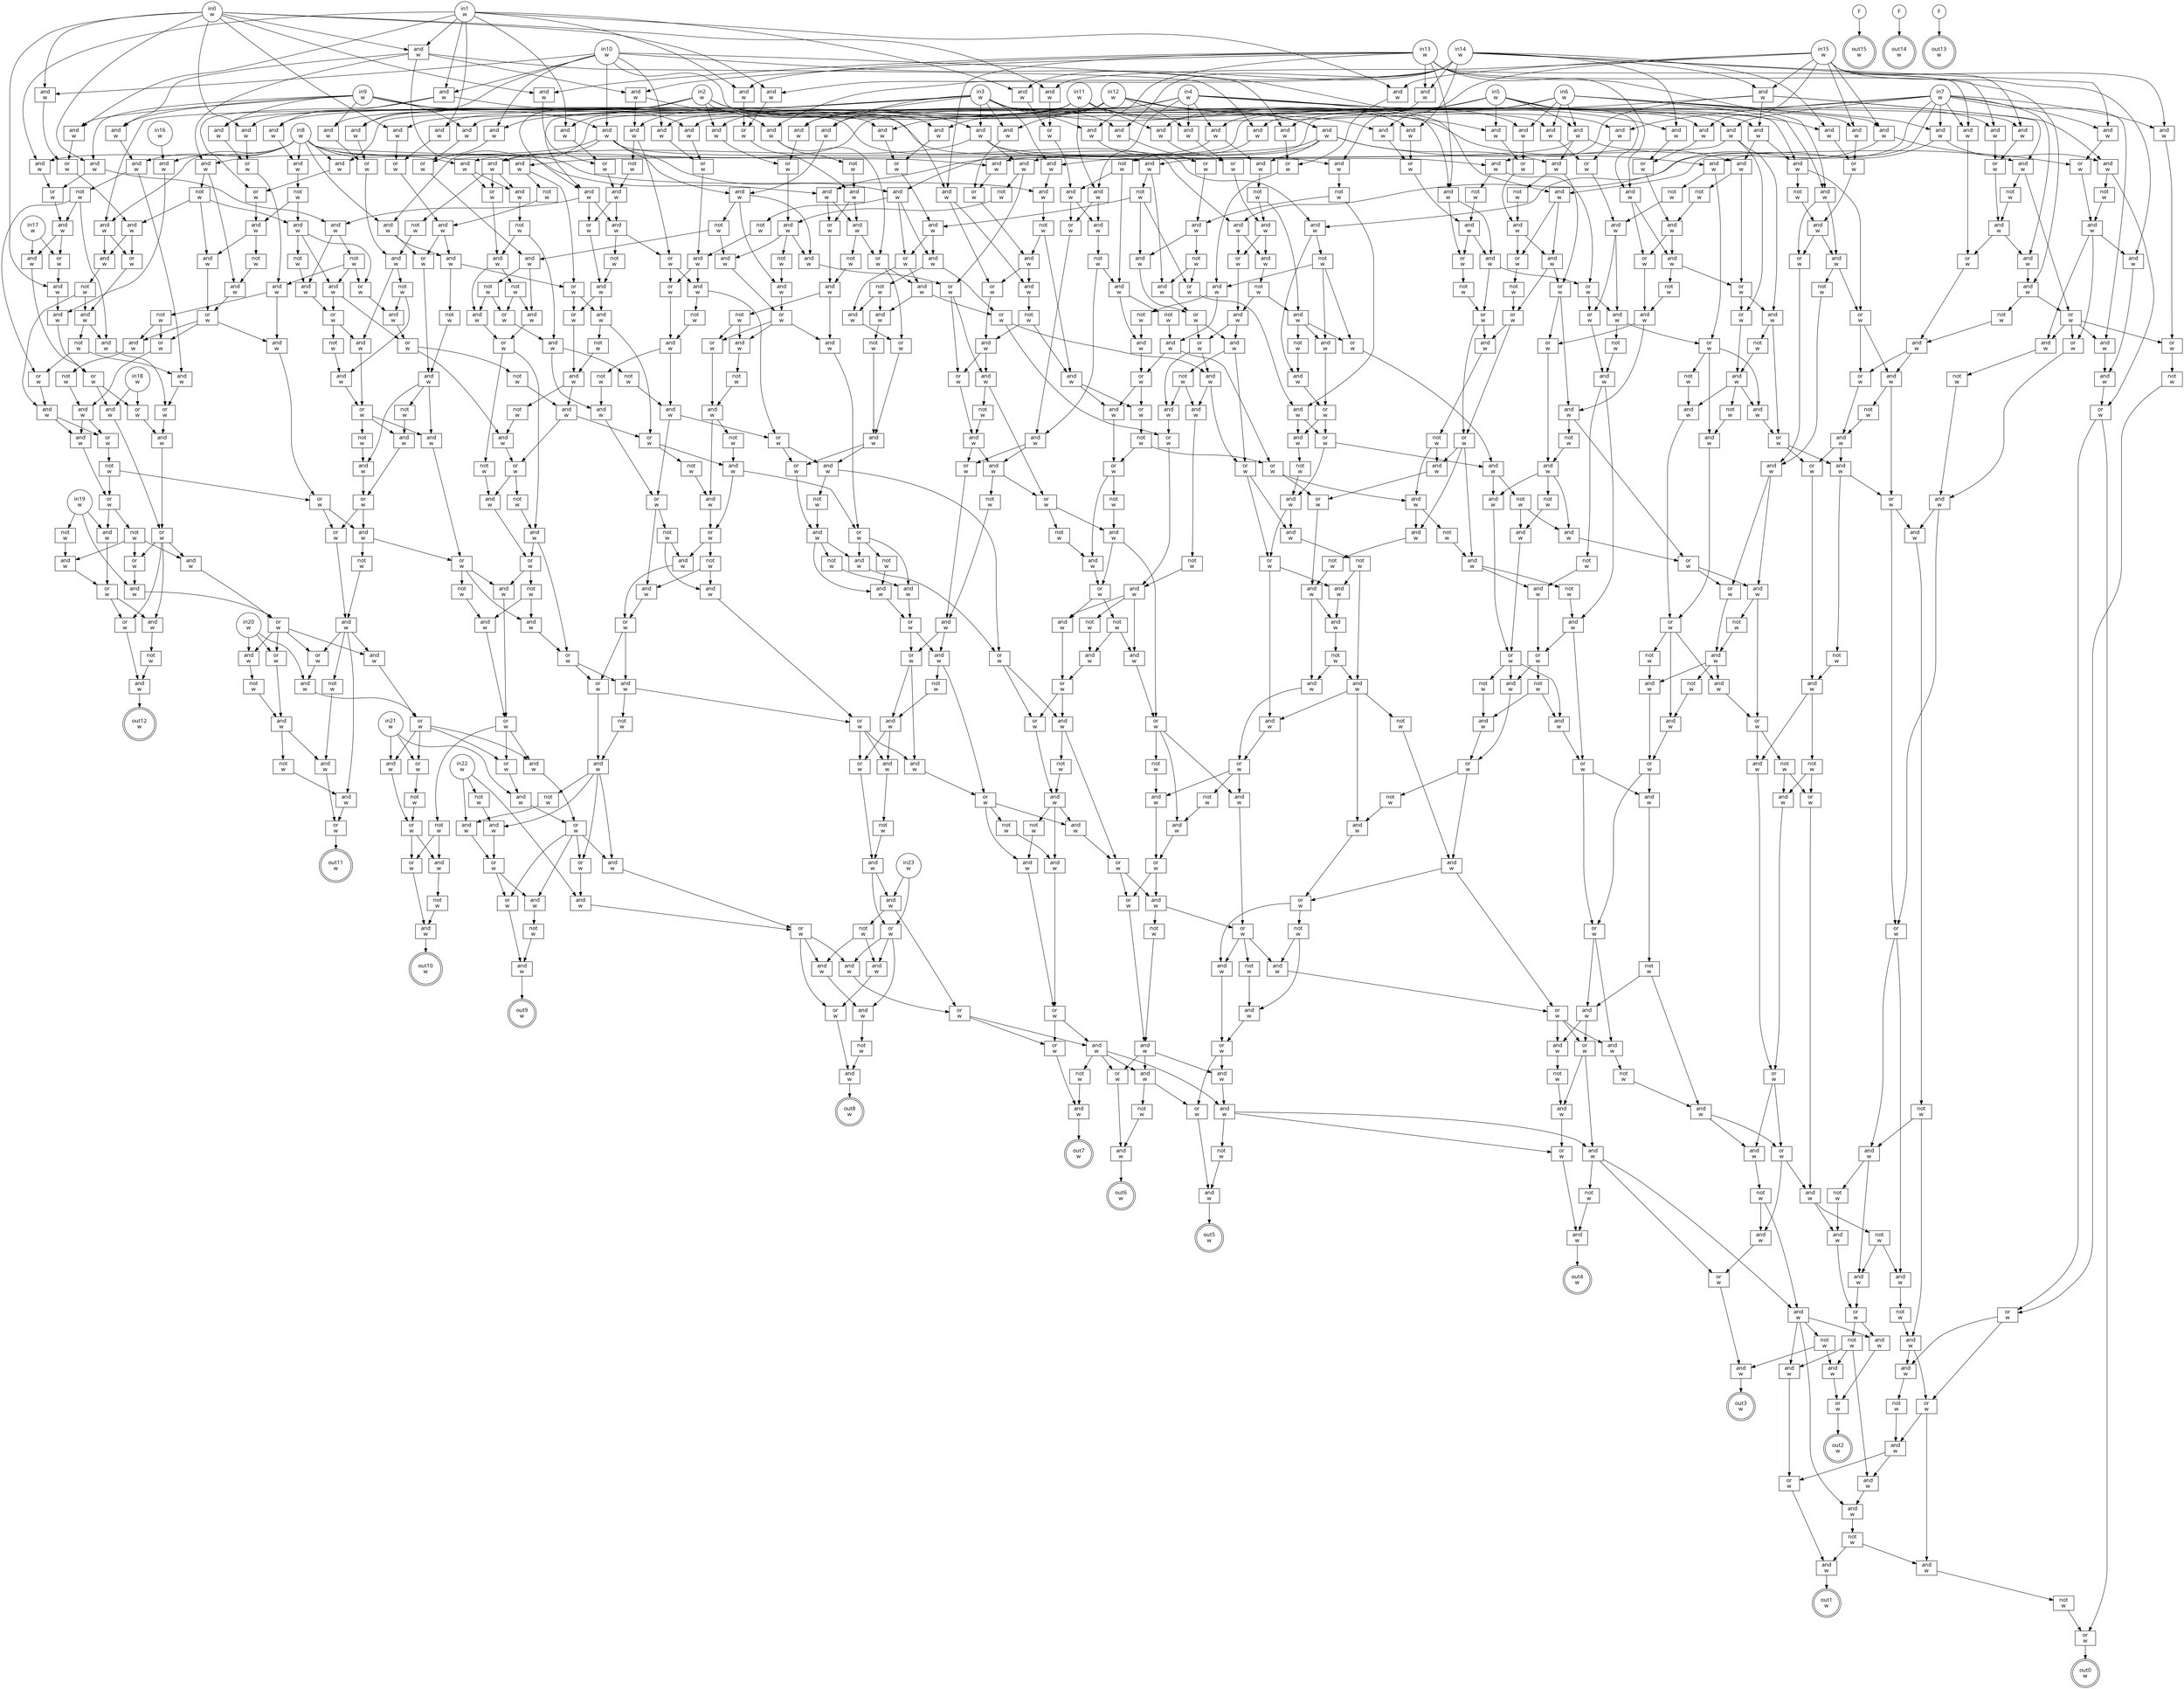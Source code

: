 digraph circuit{
	node [style = filled, fillcolor = white,shape=rect, fontname=geneva]
	g0 [label="in0\nw",shape=circle,fillcolor=white]
	g1 [label="in1\nw",shape=circle,fillcolor=white]
	g2 [label="in2\nw",shape=circle,fillcolor=white]
	g3 [label="in3\nw",shape=circle,fillcolor=white]
	g4 [label="in4\nw",shape=circle,fillcolor=white]
	g5 [label="in5\nw",shape=circle,fillcolor=white]
	g6 [label="in6\nw",shape=circle,fillcolor=white]
	g7 [label="in7\nw",shape=circle,fillcolor=white]
	g8 [label="in8\nw",shape=circle,fillcolor=white]
	g9 [label="in9\nw",shape=circle,fillcolor=white]
	g10 [label="in10\nw",shape=circle,fillcolor=white]
	g11 [label="in11\nw",shape=circle,fillcolor=white]
	g12 [label="in12\nw",shape=circle,fillcolor=white]
	g13 [label="in13\nw",shape=circle,fillcolor=white]
	g14 [label="in14\nw",shape=circle,fillcolor=white]
	g15 [label="in15\nw",shape=circle,fillcolor=white]
	g16 [label="in16\nw",shape=circle,fillcolor=white]
	g17 [label="in17\nw",shape=circle,fillcolor=white]
	g18 [label="in18\nw",shape=circle,fillcolor=white]
	g19 [label="in19\nw",shape=circle,fillcolor=white]
	g20 [label="in20\nw",shape=circle,fillcolor=white]
	g21 [label="in21\nw",shape=circle,fillcolor=white]
	g22 [label="in22\nw",shape=circle,fillcolor=white]
	g23 [label="in23\nw",shape=circle,fillcolor=white]
	g24 [label="F",shape=circle,fillcolor=white]
	g25 [label="F",shape=circle,fillcolor=white]
	g26 [label="F",shape=circle,fillcolor=white]
	g27 [label="not\nw",fillcolor=white]
	g28 [label="not\nw",fillcolor=white]
	g29 [label="and\nw",fillcolor=white]
	g30 [label="and\nw",fillcolor=white]
	g31 [label="and\nw",fillcolor=white]
	g32 [label="and\nw",fillcolor=white]
	g33 [label="and\nw",fillcolor=white]
	g34 [label="and\nw",fillcolor=white]
	g35 [label="and\nw",fillcolor=white]
	g36 [label="and\nw",fillcolor=white]
	g37 [label="and\nw",fillcolor=white]
	g38 [label="and\nw",fillcolor=white]
	g39 [label="and\nw",fillcolor=white]
	g40 [label="and\nw",fillcolor=white]
	g41 [label="and\nw",fillcolor=white]
	g42 [label="and\nw",fillcolor=white]
	g43 [label="and\nw",fillcolor=white]
	g44 [label="and\nw",fillcolor=white]
	g45 [label="and\nw",fillcolor=white]
	g46 [label="or\nw",fillcolor=white]
	g47 [label="and\nw",fillcolor=white]
	g48 [label="and\nw",fillcolor=white]
	g49 [label="or\nw",fillcolor=white]
	g50 [label="and\nw",fillcolor=white]
	g51 [label="and\nw",fillcolor=white]
	g52 [label="not\nw",fillcolor=white]
	g53 [label="and\nw",fillcolor=white]
	g54 [label="and\nw",fillcolor=white]
	g55 [label="not\nw",fillcolor=white]
	g56 [label="and\nw",fillcolor=white]
	g57 [label="and\nw",fillcolor=white]
	g58 [label="and\nw",fillcolor=white]
	g59 [label="and\nw",fillcolor=white]
	g60 [label="and\nw",fillcolor=white]
	g61 [label="and\nw",fillcolor=white]
	g62 [label="and\nw",fillcolor=white]
	g63 [label="or\nw",fillcolor=white]
	g64 [label="and\nw",fillcolor=white]
	g65 [label="and\nw",fillcolor=white]
	g66 [label="not\nw",fillcolor=white]
	g67 [label="and\nw",fillcolor=white]
	g68 [label="and\nw",fillcolor=white]
	g69 [label="not\nw",fillcolor=white]
	g70 [label="and\nw",fillcolor=white]
	g71 [label="not\nw",fillcolor=white]
	g72 [label="and\nw",fillcolor=white]
	g73 [label="and\nw",fillcolor=white]
	g74 [label="or\nw",fillcolor=white]
	g75 [label="and\nw",fillcolor=white]
	g76 [label="and\nw",fillcolor=white]
	g77 [label="or\nw",fillcolor=white]
	g78 [label="or\nw",fillcolor=white]
	g79 [label="not\nw",fillcolor=white]
	g80 [label="or\nw",fillcolor=white]
	g81 [label="and\nw",fillcolor=white]
	g82 [label="and\nw",fillcolor=white]
	g83 [label="and\nw",fillcolor=white]
	g84 [label="or\nw",fillcolor=white]
	g85 [label="and\nw",fillcolor=white]
	g86 [label="and\nw",fillcolor=white]
	g87 [label="and\nw",fillcolor=white]
	g88 [label="or\nw",fillcolor=white]
	g89 [label="and\nw",fillcolor=white]
	g90 [label="not\nw",fillcolor=white]
	g91 [label="or\nw",fillcolor=white]
	g92 [label="and\nw",fillcolor=white]
	g93 [label="or\nw",fillcolor=white]
	g94 [label="not\nw",fillcolor=white]
	g95 [label="and\nw",fillcolor=white]
	g96 [label="and\nw",fillcolor=white]
	g97 [label="or\nw",fillcolor=white]
	g98 [label="or\nw",fillcolor=white]
	g99 [label="not\nw",fillcolor=white]
	g100 [label="or\nw",fillcolor=white]
	g101 [label="and\nw",fillcolor=white]
	g102 [label="and\nw",fillcolor=white]
	g103 [label="and\nw",fillcolor=white]
	g104 [label="and\nw",fillcolor=white]
	g105 [label="or\nw",fillcolor=white]
	g106 [label="and\nw",fillcolor=white]
	g107 [label="and\nw",fillcolor=white]
	g108 [label="or\nw",fillcolor=white]
	g109 [label="and\nw",fillcolor=white]
	g110 [label="not\nw",fillcolor=white]
	g111 [label="and\nw",fillcolor=white]
	g112 [label="not\nw",fillcolor=white]
	g113 [label="and\nw",fillcolor=white]
	g114 [label="and\nw",fillcolor=white]
	g115 [label="not\nw",fillcolor=white]
	g116 [label="and\nw",fillcolor=white]
	g117 [label="and\nw",fillcolor=white]
	g118 [label="or\nw",fillcolor=white]
	g119 [label="and\nw",fillcolor=white]
	g120 [label="or\nw",fillcolor=white]
	g121 [label="and\nw",fillcolor=white]
	g122 [label="not\nw",fillcolor=white]
	g123 [label="and\nw",fillcolor=white]
	g124 [label="and\nw",fillcolor=white]
	g125 [label="not\nw",fillcolor=white]
	g126 [label="and\nw",fillcolor=white]
	g127 [label="and\nw",fillcolor=white]
	g128 [label="and\nw",fillcolor=white]
	g129 [label="and\nw",fillcolor=white]
	g130 [label="not\nw",fillcolor=white]
	g131 [label="and\nw",fillcolor=white]
	g132 [label="or\nw",fillcolor=white]
	g133 [label="and\nw",fillcolor=white]
	g134 [label="and\nw",fillcolor=white]
	g135 [label="or\nw",fillcolor=white]
	g136 [label="and\nw",fillcolor=white]
	g137 [label="not\nw",fillcolor=white]
	g138 [label="or\nw",fillcolor=white]
	g139 [label="and\nw",fillcolor=white]
	g140 [label="not\nw",fillcolor=white]
	g141 [label="or\nw",fillcolor=white]
	g142 [label="and\nw",fillcolor=white]
	g143 [label="and\nw",fillcolor=white]
	g144 [label="and\nw",fillcolor=white]
	g145 [label="and\nw",fillcolor=white]
	g146 [label="or\nw",fillcolor=white]
	g147 [label="and\nw",fillcolor=white]
	g148 [label="and\nw",fillcolor=white]
	g149 [label="not\nw",fillcolor=white]
	g150 [label="and\nw",fillcolor=white]
	g151 [label="not\nw",fillcolor=white]
	g152 [label="and\nw",fillcolor=white]
	g153 [label="and\nw",fillcolor=white]
	g154 [label="or\nw",fillcolor=white]
	g155 [label="and\nw",fillcolor=white]
	g156 [label="and\nw",fillcolor=white]
	g157 [label="not\nw",fillcolor=white]
	g158 [label="and\nw",fillcolor=white]
	g159 [label="and\nw",fillcolor=white]
	g160 [label="and\nw",fillcolor=white]
	g161 [label="and\nw",fillcolor=white]
	g162 [label="or\nw",fillcolor=white]
	g163 [label="and\nw",fillcolor=white]
	g164 [label="not\nw",fillcolor=white]
	g165 [label="and\nw",fillcolor=white]
	g166 [label="and\nw",fillcolor=white]
	g167 [label="or\nw",fillcolor=white]
	g168 [label="or\nw",fillcolor=white]
	g169 [label="and\nw",fillcolor=white]
	g170 [label="not\nw",fillcolor=white]
	g171 [label="and\nw",fillcolor=white]
	g172 [label="not\nw",fillcolor=white]
	g173 [label="not\nw",fillcolor=white]
	g174 [label="or\nw",fillcolor=white]
	g175 [label="and\nw",fillcolor=white]
	g176 [label="and\nw",fillcolor=white]
	g177 [label="not\nw",fillcolor=white]
	g178 [label="or\nw",fillcolor=white]
	g179 [label="and\nw",fillcolor=white]
	g180 [label="not\nw",fillcolor=white]
	g181 [label="and\nw",fillcolor=white]
	g182 [label="and\nw",fillcolor=white]
	g183 [label="and\nw",fillcolor=white]
	g184 [label="and\nw",fillcolor=white]
	g185 [label="or\nw",fillcolor=white]
	g186 [label="and\nw",fillcolor=white]
	g187 [label="and\nw",fillcolor=white]
	g188 [label="and\nw",fillcolor=white]
	g189 [label="not\nw",fillcolor=white]
	g190 [label="or\nw",fillcolor=white]
	g191 [label="and\nw",fillcolor=white]
	g192 [label="and\nw",fillcolor=white]
	g193 [label="not\nw",fillcolor=white]
	g194 [label="and\nw",fillcolor=white]
	g195 [label="or\nw",fillcolor=white]
	g196 [label="not\nw",fillcolor=white]
	g197 [label="or\nw",fillcolor=white]
	g198 [label="and\nw",fillcolor=white]
	g199 [label="not\nw",fillcolor=white]
	g200 [label="not\nw",fillcolor=white]
	g201 [label="and\nw",fillcolor=white]
	g202 [label="not\nw",fillcolor=white]
	g203 [label="and\nw",fillcolor=white]
	g204 [label="not\nw",fillcolor=white]
	g205 [label="and\nw",fillcolor=white]
	g206 [label="not\nw",fillcolor=white]
	g207 [label="and\nw",fillcolor=white]
	g208 [label="not\nw",fillcolor=white]
	g209 [label="and\nw",fillcolor=white]
	g210 [label="or\nw",fillcolor=white]
	g211 [label="and\nw",fillcolor=white]
	g212 [label="and\nw",fillcolor=white]
	g213 [label="and\nw",fillcolor=white]
	g214 [label="or\nw",fillcolor=white]
	g215 [label="not\nw",fillcolor=white]
	g216 [label="and\nw",fillcolor=white]
	g217 [label="or\nw",fillcolor=white]
	g218 [label="and\nw",fillcolor=white]
	g219 [label="and\nw",fillcolor=white]
	g220 [label="not\nw",fillcolor=white]
	g221 [label="and\nw",fillcolor=white]
	g222 [label="or\nw",fillcolor=white]
	g223 [label="and\nw",fillcolor=white]
	g224 [label="and\nw",fillcolor=white]
	g225 [label="not\nw",fillcolor=white]
	g226 [label="or\nw",fillcolor=white]
	g227 [label="and\nw",fillcolor=white]
	g228 [label="and\nw",fillcolor=white]
	g229 [label="or\nw",fillcolor=white]
	g230 [label="and\nw",fillcolor=white]
	g231 [label="and\nw",fillcolor=white]
	g232 [label="not\nw",fillcolor=white]
	g233 [label="and\nw",fillcolor=white]
	g234 [label="or\nw",fillcolor=white]
	g235 [label="or\nw",fillcolor=white]
	g236 [label="and\nw",fillcolor=white]
	g237 [label="not\nw",fillcolor=white]
	g238 [label="and\nw",fillcolor=white]
	g239 [label="or\nw",fillcolor=white]
	g240 [label="and\nw",fillcolor=white]
	g241 [label="and\nw",fillcolor=white]
	g242 [label="or\nw",fillcolor=white]
	g243 [label="and\nw",fillcolor=white]
	g244 [label="and\nw",fillcolor=white]
	g245 [label="or\nw",fillcolor=white]
	g246 [label="and\nw",fillcolor=white]
	g247 [label="or\nw",fillcolor=white]
	g248 [label="and\nw",fillcolor=white]
	g249 [label="and\nw",fillcolor=white]
	g250 [label="or\nw",fillcolor=white]
	g251 [label="and\nw",fillcolor=white]
	g252 [label="or\nw",fillcolor=white]
	g253 [label="and\nw",fillcolor=white]
	g254 [label="not\nw",fillcolor=white]
	g255 [label="or\nw",fillcolor=white]
	g256 [label="and\nw",fillcolor=white]
	g257 [label="not\nw",fillcolor=white]
	g258 [label="not\nw",fillcolor=white]
	g259 [label="or\nw",fillcolor=white]
	g260 [label="and\nw",fillcolor=white]
	g261 [label="not\nw",fillcolor=white]
	g262 [label="not\nw",fillcolor=white]
	g263 [label="and\nw",fillcolor=white]
	g264 [label="or\nw",fillcolor=white]
	g265 [label="not\nw",fillcolor=white]
	g266 [label="not\nw",fillcolor=white]
	g267 [label="or\nw",fillcolor=white]
	g268 [label="and\nw",fillcolor=white]
	g269 [label="not\nw",fillcolor=white]
	g270 [label="or\nw",fillcolor=white]
	g271 [label="not\nw",fillcolor=white]
	g272 [label="or\nw",fillcolor=white]
	g273 [label="and\nw",fillcolor=white]
	g274 [label="not\nw",fillcolor=white]
	g275 [label="or\nw",fillcolor=white]
	g276 [label="and\nw",fillcolor=white]
	g277 [label="and\nw",fillcolor=white]
	g278 [label="and\nw",fillcolor=white]
	g279 [label="and\nw",fillcolor=white]
	g280 [label="and\nw",fillcolor=white]
	g281 [label="and\nw",fillcolor=white]
	g282 [label="not\nw",fillcolor=white]
	g283 [label="or\nw",fillcolor=white]
	g284 [label="and\nw",fillcolor=white]
	g285 [label="not\nw",fillcolor=white]
	g286 [label="and\nw",fillcolor=white]
	g287 [label="and\nw",fillcolor=white]
	g288 [label="not\nw",fillcolor=white]
	g289 [label="and\nw",fillcolor=white]
	g290 [label="or\nw",fillcolor=white]
	g291 [label="and\nw",fillcolor=white]
	g292 [label="not\nw",fillcolor=white]
	g293 [label="or\nw",fillcolor=white]
	g294 [label="and\nw",fillcolor=white]
	g295 [label="or\nw",fillcolor=white]
	g296 [label="and\nw",fillcolor=white]
	g297 [label="and\nw",fillcolor=white]
	g298 [label="not\nw",fillcolor=white]
	g299 [label="and\nw",fillcolor=white]
	g300 [label="or\nw",fillcolor=white]
	g301 [label="not\nw",fillcolor=white]
	g302 [label="and\nw",fillcolor=white]
	g303 [label="or\nw",fillcolor=white]
	g304 [label="and\nw",fillcolor=white]
	g305 [label="not\nw",fillcolor=white]
	g306 [label="or\nw",fillcolor=white]
	g307 [label="and\nw",fillcolor=white]
	g308 [label="and\nw",fillcolor=white]
	g309 [label="and\nw",fillcolor=white]
	g310 [label="or\nw",fillcolor=white]
	g311 [label="and\nw",fillcolor=white]
	g312 [label="not\nw",fillcolor=white]
	g313 [label="and\nw",fillcolor=white]
	g314 [label="or\nw",fillcolor=white]
	g315 [label="or\nw",fillcolor=white]
	g316 [label="not\nw",fillcolor=white]
	g317 [label="and\nw",fillcolor=white]
	g318 [label="or\nw",fillcolor=white]
	g319 [label="and\nw",fillcolor=white]
	g320 [label="and\nw",fillcolor=white]
	g321 [label="and\nw",fillcolor=white]
	g322 [label="and\nw",fillcolor=white]
	g323 [label="and\nw",fillcolor=white]
	g324 [label="or\nw",fillcolor=white]
	g325 [label="and\nw",fillcolor=white]
	g326 [label="not\nw",fillcolor=white]
	g327 [label="and\nw",fillcolor=white]
	g328 [label="and\nw",fillcolor=white]
	g329 [label="and\nw",fillcolor=white]
	g330 [label="not\nw",fillcolor=white]
	g331 [label="and\nw",fillcolor=white]
	g332 [label="and\nw",fillcolor=white]
	g333 [label="not\nw",fillcolor=white]
	g334 [label="and\nw",fillcolor=white]
	g335 [label="or\nw",fillcolor=white]
	g336 [label="and\nw",fillcolor=white]
	g337 [label="not\nw",fillcolor=white]
	g338 [label="and\nw",fillcolor=white]
	g339 [label="not\nw",fillcolor=white]
	g340 [label="and\nw",fillcolor=white]
	g341 [label="and\nw",fillcolor=white]
	g342 [label="not\nw",fillcolor=white]
	g343 [label="and\nw",fillcolor=white]
	g344 [label="not\nw",fillcolor=white]
	g345 [label="and\nw",fillcolor=white]
	g346 [label="not\nw",fillcolor=white]
	g347 [label="and\nw",fillcolor=white]
	g348 [label="or\nw",fillcolor=white]
	g349 [label="and\nw",fillcolor=white]
	g350 [label="and\nw",fillcolor=white]
	g351 [label="not\nw",fillcolor=white]
	g352 [label="or\nw",fillcolor=white]
	g353 [label="and\nw",fillcolor=white]
	g354 [label="and\nw",fillcolor=white]
	g355 [label="not\nw",fillcolor=white]
	g356 [label="and\nw",fillcolor=white]
	g357 [label="or\nw",fillcolor=white]
	g358 [label="or\nw",fillcolor=white]
	g359 [label="and\nw",fillcolor=white]
	g360 [label="and\nw",fillcolor=white]
	g361 [label="or\nw",fillcolor=white]
	g362 [label="and\nw",fillcolor=white]
	g363 [label="or\nw",fillcolor=white]
	g364 [label="and\nw",fillcolor=white]
	g365 [label="and\nw",fillcolor=white]
	g366 [label="and\nw",fillcolor=white]
	g367 [label="not\nw",fillcolor=white]
	g368 [label="and\nw",fillcolor=white]
	g369 [label="or\nw",fillcolor=white]
	g370 [label="and\nw",fillcolor=white]
	g371 [label="not\nw",fillcolor=white]
	g372 [label="and\nw",fillcolor=white]
	g373 [label="or\nw",fillcolor=white]
	g374 [label="not\nw",fillcolor=white]
	g375 [label="or\nw",fillcolor=white]
	g376 [label="and\nw",fillcolor=white]
	g377 [label="or\nw",fillcolor=white]
	g378 [label="not\nw",fillcolor=white]
	g379 [label="and\nw",fillcolor=white]
	g380 [label="and\nw",fillcolor=white]
	g381 [label="or\nw",fillcolor=white]
	g382 [label="or\nw",fillcolor=white]
	g383 [label="and\nw",fillcolor=white]
	g384 [label="and\nw",fillcolor=white]
	g385 [label="or\nw",fillcolor=white]
	g386 [label="and\nw",fillcolor=white]
	g387 [label="or\nw",fillcolor=white]
	g388 [label="and\nw",fillcolor=white]
	g389 [label="and\nw",fillcolor=white]
	g390 [label="not\nw",fillcolor=white]
	g391 [label="or\nw",fillcolor=white]
	g392 [label="and\nw",fillcolor=white]
	g393 [label="not\nw",fillcolor=white]
	g394 [label="and\nw",fillcolor=white]
	g395 [label="or\nw",fillcolor=white]
	g396 [label="not\nw",fillcolor=white]
	g397 [label="or\nw",fillcolor=white]
	g398 [label="and\nw",fillcolor=white]
	g399 [label="or\nw",fillcolor=white]
	g400 [label="and\nw",fillcolor=white]
	g401 [label="not\nw",fillcolor=white]
	g402 [label="and\nw",fillcolor=white]
	g403 [label="or\nw",fillcolor=white]
	g404 [label="and\nw",fillcolor=white]
	g405 [label="not\nw",fillcolor=white]
	g406 [label="or\nw",fillcolor=white]
	g407 [label="and\nw",fillcolor=white]
	g408 [label="or\nw",fillcolor=white]
	g409 [label="and\nw",fillcolor=white]
	g410 [label="and\nw",fillcolor=white]
	g411 [label="or\nw",fillcolor=white]
	g412 [label="and\nw",fillcolor=white]
	g413 [label="not\nw",fillcolor=white]
	g414 [label="or\nw",fillcolor=white]
	g415 [label="and\nw",fillcolor=white]
	g416 [label="not\nw",fillcolor=white]
	g417 [label="and\nw",fillcolor=white]
	g418 [label="or\nw",fillcolor=white]
	g419 [label="and\nw",fillcolor=white]
	g420 [label="and\nw",fillcolor=white]
	g421 [label="or\nw",fillcolor=white]
	g422 [label="not\nw",fillcolor=white]
	g423 [label="or\nw",fillcolor=white]
	g424 [label="and\nw",fillcolor=white]
	g425 [label="and\nw",fillcolor=white]
	g426 [label="and\nw",fillcolor=white]
	g427 [label="not\nw",fillcolor=white]
	g428 [label="and\nw",fillcolor=white]
	g429 [label="or\nw",fillcolor=white]
	g430 [label="or\nw",fillcolor=white]
	g431 [label="and\nw",fillcolor=white]
	g432 [label="or\nw",fillcolor=white]
	g433 [label="not\nw",fillcolor=white]
	g434 [label="not\nw",fillcolor=white]
	g435 [label="and\nw",fillcolor=white]
	g436 [label="and\nw",fillcolor=white]
	g437 [label="or\nw",fillcolor=white]
	g438 [label="and\nw",fillcolor=white]
	g439 [label="and\nw",fillcolor=white]
	g440 [label="or\nw",fillcolor=white]
	g441 [label="and\nw",fillcolor=white]
	g442 [label="or\nw",fillcolor=white]
	g443 [label="not\nw",fillcolor=white]
	g444 [label="or\nw",fillcolor=white]
	g445 [label="not\nw",fillcolor=white]
	g446 [label="and\nw",fillcolor=white]
	g447 [label="or\nw",fillcolor=white]
	g448 [label="and\nw",fillcolor=white]
	g449 [label="or\nw",fillcolor=white]
	g450 [label="and\nw",fillcolor=white]
	g451 [label="and\nw",fillcolor=white]
	g452 [label="or\nw",fillcolor=white]
	g453 [label="and\nw",fillcolor=white]
	g454 [label="not\nw",fillcolor=white]
	g455 [label="or\nw",fillcolor=white]
	g456 [label="and\nw",fillcolor=white]
	g457 [label="and\nw",fillcolor=white]
	g458 [label="or\nw",fillcolor=white]
	g459 [label="not\nw",fillcolor=white]
	g460 [label="and\nw",fillcolor=white]
	g461 [label="or\nw",fillcolor=white]
	g462 [label="not\nw",fillcolor=white]
	g463 [label="not\nw",fillcolor=white]
	g464 [label="or\nw",fillcolor=white]
	g465 [label="and\nw",fillcolor=white]
	g466 [label="and\nw",fillcolor=white]
	g467 [label="not\nw",fillcolor=white]
	g468 [label="or\nw",fillcolor=white]
	g469 [label="and\nw",fillcolor=white]
	g470 [label="and\nw",fillcolor=white]
	g471 [label="or\nw",fillcolor=white]
	g472 [label="not\nw",fillcolor=white]
	g473 [label="not\nw",fillcolor=white]
	g474 [label="and\nw",fillcolor=white]
	g475 [label="or\nw",fillcolor=white]
	g476 [label="and\nw",fillcolor=white]
	g477 [label="not\nw",fillcolor=white]
	g478 [label="and\nw",fillcolor=white]
	g479 [label="or\nw",fillcolor=white]
	g480 [label="and\nw",fillcolor=white]
	g481 [label="not\nw",fillcolor=white]
	g482 [label="and\nw",fillcolor=white]
	g483 [label="or\nw",fillcolor=white]
	g484 [label="or\nw",fillcolor=white]
	g485 [label="and\nw",fillcolor=white]
	g486 [label="and\nw",fillcolor=white]
	g487 [label="or\nw",fillcolor=white]
	g488 [label="not\nw",fillcolor=white]
	g489 [label="and\nw",fillcolor=white]
	g490 [label="not\nw",fillcolor=white]
	g491 [label="or\nw",fillcolor=white]
	g492 [label="and\nw",fillcolor=white]
	g493 [label="and\nw",fillcolor=white]
	g494 [label="or\nw",fillcolor=white]
	g495 [label="and\nw",fillcolor=white]
	g496 [label="or\nw",fillcolor=white]
	g497 [label="and\nw",fillcolor=white]
	g498 [label="and\nw",fillcolor=white]
	g499 [label="or\nw",fillcolor=white]
	g500 [label="and\nw",fillcolor=white]
	g501 [label="and\nw",fillcolor=white]
	g502 [label="not\nw",fillcolor=white]
	g503 [label="or\nw",fillcolor=white]
	g504 [label="and\nw",fillcolor=white]
	g505 [label="and\nw",fillcolor=white]
	g506 [label="not\nw",fillcolor=white]
	g507 [label="or\nw",fillcolor=white]
	g508 [label="and\nw",fillcolor=white]
	g509 [label="not\nw",fillcolor=white]
	g510 [label="or\nw",fillcolor=white]
	g511 [label="and\nw",fillcolor=white]
	g512 [label="or\nw",fillcolor=white]
	g513 [label="and\nw",fillcolor=white]
	g514 [label="not\nw",fillcolor=white]
	g515 [label="or\nw",fillcolor=white]
	g516 [label="and\nw",fillcolor=white]
	g517 [label="and\nw",fillcolor=white]
	g518 [label="not\nw",fillcolor=white]
	g519 [label="or\nw",fillcolor=white]
	g520 [label="and\nw",fillcolor=white]
	g521 [label="not\nw",fillcolor=white]
	g522 [label="not\nw",fillcolor=white]
	g523 [label="or\nw",fillcolor=white]
	g524 [label="and\nw",fillcolor=white]
	g525 [label="and\nw",fillcolor=white]
	g526 [label="not\nw",fillcolor=white]
	g527 [label="or\nw",fillcolor=white]
	g528 [label="and\nw",fillcolor=white]
	g529 [label="not\nw",fillcolor=white]
	g530 [label="and\nw",fillcolor=white]
	g531 [label="and\nw",fillcolor=white]
	g532 [label="not\nw",fillcolor=white]
	g533 [label="and\nw",fillcolor=white]
	g534 [label="or\nw",fillcolor=white]
	g535 [label="and\nw",fillcolor=white]
	g536 [label="not\nw",fillcolor=white]
	g537 [label="and\nw",fillcolor=white]
	g538 [label="or\nw",fillcolor=white]
	g539 [label="and\nw",fillcolor=white]
	g540 [label="not\nw",fillcolor=white]
	g541 [label="or\nw",fillcolor=white]
	g542 [label="and\nw",fillcolor=white]
	g543 [label="and\nw",fillcolor=white]
	g544 [label="or\nw",fillcolor=white]
	g545 [label="and\nw",fillcolor=white]
	g546 [label="and\nw",fillcolor=white]
	g547 [label="or\nw",fillcolor=white]
	g548 [label="not\nw",fillcolor=white]
	g549 [label="and\nw",fillcolor=white]
	g550 [label="or\nw",fillcolor=white]
	g551 [label="and\nw",fillcolor=white]
	g552 [label="not\nw",fillcolor=white]
	g553 [label="or\nw",fillcolor=white]
	g554 [label="and\nw",fillcolor=white]
	g555 [label="and\nw",fillcolor=white]
	g556 [label="or\nw",fillcolor=white]
	g557 [label="or\nw",fillcolor=white]
	g558 [label="and\nw",fillcolor=white]
	g559 [label="and\nw",fillcolor=white]
	g560 [label="or\nw",fillcolor=white]
	g561 [label="not\nw",fillcolor=white]
	g562 [label="and\nw",fillcolor=white]
	g563 [label="or\nw",fillcolor=white]
	g564 [label="and\nw",fillcolor=white]
	g565 [label="or\nw",fillcolor=white]
	g566 [label="and\nw",fillcolor=white]
	g567 [label="and\nw",fillcolor=white]
	g568 [label="not\nw",fillcolor=white]
	g569 [label="and\nw",fillcolor=white]
	g570 [label="and\nw",fillcolor=white]
	g571 [label="not\nw",fillcolor=white]
	g572 [label="and\nw",fillcolor=white]
	g573 [label="or\nw",fillcolor=white]
	g574 [label="or\nw",fillcolor=white]
	g575 [label="not\nw",fillcolor=white]
	g576 [label="and\nw",fillcolor=white]
	g577 [label="or\nw",fillcolor=white]
	g578 [label="not\nw",fillcolor=white]
	g579 [label="or\nw",fillcolor=white]
	g580 [label="and\nw",fillcolor=white]
	g581 [label="and\nw",fillcolor=white]
	g582 [label="not\nw",fillcolor=white]
	g583 [label="not\nw",fillcolor=white]
	g584 [label="and\nw",fillcolor=white]
	g585 [label="and\nw",fillcolor=white]
	g586 [label="not\nw",fillcolor=white]
	g587 [label="and\nw",fillcolor=white]
	g588 [label="or\nw",fillcolor=white]
	g589 [label="and\nw",fillcolor=white]
	g590 [label="not\nw",fillcolor=white]
	g591 [label="and\nw",fillcolor=white]
	g592 [label="or\nw",fillcolor=white]
	g593 [label="not\nw",fillcolor=white]
	g594 [label="and\nw",fillcolor=white]
	g595 [label="or\nw",fillcolor=white]
	g596 [label="or\nw",fillcolor=white]
	g597 [label="and\nw",fillcolor=white]
	g598 [label="not\nw",fillcolor=white]
	g599 [label="and\nw",fillcolor=white]
	g600 [label="or\nw",fillcolor=white]
	g601 [label="and\nw",fillcolor=white]
	g602 [label="and\nw",fillcolor=white]
	g603 [label="not\nw",fillcolor=white]
	g604 [label="and\nw",fillcolor=white]
	g605 [label="and\nw",fillcolor=white]
	g606 [label="and\nw",fillcolor=white]
	g607 [label="not\nw",fillcolor=white]
	g608 [label="and\nw",fillcolor=white]
	g609 [label="or\nw",fillcolor=white]
	g610 [label="not\nw",fillcolor=white]
	g611 [label="and\nw",fillcolor=white]
	g612 [label="or\nw",fillcolor=white]
	g613 [label="not\nw",fillcolor=white]
	g614 [label="or\nw",fillcolor=white]
	g615 [label="and\nw",fillcolor=white]
	g616 [label="and\nw",fillcolor=white]
	g617 [label="or\nw",fillcolor=white]
	g618 [label="and\nw",fillcolor=white]
	g619 [label="not\nw",fillcolor=white]
	g620 [label="and\nw",fillcolor=white]
	g621 [label="or\nw",fillcolor=white]
	g622 [label="and\nw",fillcolor=white]
	g623 [label="not\nw",fillcolor=white]
	g624 [label="and\nw",fillcolor=white]
	g625 [label="or\nw",fillcolor=white]
	g626 [label="or\nw",fillcolor=white]
	g627 [label="and\nw",fillcolor=white]
	g628 [label="not\nw",fillcolor=white]
	g629 [label="and\nw",fillcolor=white]
	g630 [label="not\nw",fillcolor=white]
	g631 [label="and\nw",fillcolor=white]
	g632 [label="or\nw",fillcolor=white]
	g633 [label="and\nw",fillcolor=white]
	g634 [label="and\nw",fillcolor=white]
	g635 [label="not\nw",fillcolor=white]
	g636 [label="and\nw",fillcolor=white]
	g637 [label="or\nw",fillcolor=white]
	g638 [label="not\nw",fillcolor=white]
	g639 [label="or\nw",fillcolor=white]
	g640 [label="and\nw",fillcolor=white]
	g641 [label="and\nw",fillcolor=white]
	g642 [label="not\nw",fillcolor=white]
	g643 [label="or\nw",fillcolor=white]
	g644 [label="and\nw",fillcolor=white]
	g645 [label="and\nw",fillcolor=white]
	g646 [label="not\nw",fillcolor=white]
	g647 [label="or\nw",fillcolor=white]
	g648 [label="and\nw",fillcolor=white]
	g649 [label="or\nw",fillcolor=white]
	g650 [label="and\nw",fillcolor=white]
	g651 [label="and\nw",fillcolor=white]
	g652 [label="or\nw",fillcolor=white]
	g653 [label="not\nw",fillcolor=white]
	g654 [label="and\nw",fillcolor=white]
	g655 [label="or\nw",fillcolor=white]
	g656 [label="and\nw",fillcolor=white]
	g657 [label="and\nw",fillcolor=white]
	g658 [label="not\nw",fillcolor=white]
	g659 [label="and\nw",fillcolor=white]
	g660 [label="and\nw",fillcolor=white]
	g661 [label="or\nw",fillcolor=white]
	g662 [label="and\nw",fillcolor=white]
	g663 [label="and\nw",fillcolor=white]
	g664 [label="or\nw",fillcolor=white]
	g665 [label="or\nw",fillcolor=white]
	g666 [label="and\nw",fillcolor=white]
	g667 [label="or\nw",fillcolor=white]
	g668 [label="and\nw",fillcolor=white]
	g669 [label="and\nw",fillcolor=white]
	g670 [label="or\nw",fillcolor=white]
	g671 [label="and\nw",fillcolor=white]
	g672 [label="not\nw",fillcolor=white]
	g673 [label="or\nw",fillcolor=white]
	g674 [label="and\nw",fillcolor=white]
	g675 [label="and\nw",fillcolor=white]
	g676 [label="not\nw",fillcolor=white]
	g677 [label="and\nw",fillcolor=white]
	g678 [label="and\nw",fillcolor=white]
	g679 [label="not\nw",fillcolor=white]
	g680 [label="or\nw",fillcolor=white]
	g681 [label="and\nw",fillcolor=white]
	g682 [label="and\nw",fillcolor=white]
	g683 [label="and\nw",fillcolor=white]
	g684 [label="not\nw",fillcolor=white]
	g685 [label="and\nw",fillcolor=white]
	g686 [label="or\nw",fillcolor=white]
	g687 [label="not\nw",fillcolor=white]
	g688 [label="and\nw",fillcolor=white]
	g689 [label="not\nw",fillcolor=white]
	g690 [label="and\nw",fillcolor=white]
	g691 [label="or\nw",fillcolor=white]
	g692 [label="and\nw",fillcolor=white]
	g693 [label="not\nw",fillcolor=white]
	g694 [label="and\nw",fillcolor=white]
	g695 [label="and\nw",fillcolor=white]
	g696 [label="not\nw",fillcolor=white]
	g697 [label="and\nw",fillcolor=white]
	g698 [label="or\nw",fillcolor=white]
	g699 [label="not\nw",fillcolor=white]
	g700 [label="and\nw",fillcolor=white]
	g701 [label="and\nw",fillcolor=white]
	g702 [label="not\nw",fillcolor=white]
	g703 [label="and\nw",fillcolor=white]
	g704 [label="or\nw",fillcolor=white]
	g705 [label="or\nw",fillcolor=white]
	g706 [label="and\nw",fillcolor=white]
	g707 [label="or\nw",fillcolor=white]
	g708 [label="and\nw",fillcolor=white]
	g709 [label="or\nw",fillcolor=white]
	g710 [label="not\nw",fillcolor=white]
	g711 [label="and\nw",fillcolor=white]
	g712 [label="and\nw",fillcolor=white]
	g713 [label="or\nw",fillcolor=white]
	g714 [label="and\nw",fillcolor=white]
	g715 [label="or\nw",fillcolor=white]
	g716 [label="and\nw",fillcolor=white]
	g717 [label="and\nw",fillcolor=white]
	g718 [label="and\nw",fillcolor=white]
	g719 [label="or\nw",fillcolor=white]
	g720 [label="and\nw",fillcolor=white]
	g721 [label="not\nw",fillcolor=white]
	g722 [label="and\nw",fillcolor=white]
	g723 [label="and\nw",fillcolor=white]
	g724 [label="not\nw",fillcolor=white]
	g725 [label="or\nw",fillcolor=white]
	g726 [label="not\nw",fillcolor=white]
	g727 [label="and\nw",fillcolor=white]
	g728 [label="and\nw",fillcolor=white]
	g729 [label="or\nw",fillcolor=white]
	g730 [label="not\nw",fillcolor=white]
	g731 [label="and\nw",fillcolor=white]
	g732 [label="not\nw",fillcolor=white]
	g733 [label="and\nw",fillcolor=white]
	g734 [label="not\nw",fillcolor=white]
	g735 [label="and\nw",fillcolor=white]
	g736 [label="out0\nw",shape=doublecircle,fillcolor=white]
	g737 [label="out1\nw",shape=doublecircle,fillcolor=white]
	g738 [label="out2\nw",shape=doublecircle,fillcolor=white]
	g739 [label="out3\nw",shape=doublecircle,fillcolor=white]
	g740 [label="out4\nw",shape=doublecircle,fillcolor=white]
	g741 [label="out5\nw",shape=doublecircle,fillcolor=white]
	g742 [label="out6\nw",shape=doublecircle,fillcolor=white]
	g743 [label="out7\nw",shape=doublecircle,fillcolor=white]
	g744 [label="out8\nw",shape=doublecircle,fillcolor=white]
	g745 [label="out9\nw",shape=doublecircle,fillcolor=white]
	g746 [label="out10\nw",shape=doublecircle,fillcolor=white]
	g747 [label="out11\nw",shape=doublecircle,fillcolor=white]
	g748 [label="out12\nw",shape=doublecircle,fillcolor=white]
	g749 [label="out13\nw",shape=doublecircle,fillcolor=white]
	g750 [label="out14\nw",shape=doublecircle,fillcolor=white]
	g751 [label="out15\nw",shape=doublecircle,fillcolor=white]
	edge [fontname=Geneva,fontcolor=forestgreen]
	g0->g327
	g0->g347
	g0->g360
	g0->g379
	g0->g386
	g0->g417
	g0->g448
	g0->g495
	g0->g564
	g1->g277
	g1->g278
	g1->g279
	g1->g319
	g1->g320
	g1->g321
	g1->g322
	g1->g323
	g1->g327
	g2->g181
	g2->g182
	g2->g183
	g2->g184
	g2->g186
	g2->g209
	g2->g218
	g2->g228
	g2->g241
	g3->g143
	g3->g144
	g3->g145
	g3->g147
	g3->g152
	g3->g153
	g3->g155
	g3->g159
	g3->g160
	g3->g161
	g3->g163
	g3->g186
	g3->g280
	g4->g102
	g4->g103
	g4->g104
	g4->g106
	g4->g116
	g4->g117
	g4->g126
	g4->g127
	g4->g128
	g4->g131
	g4->g147
	g5->g60
	g5->g61
	g5->g62
	g5->g64
	g5->g72
	g5->g73
	g5->g81
	g5->g82
	g5->g83
	g5->g106
	g5->g129
	g6->g42
	g6->g43
	g6->g44
	g6->g45
	g6->g47
	g6->g48
	g6->g50
	g6->g58
	g6->g59
	g6->g64
	g7->g34
	g7->g35
	g7->g36
	g7->g37
	g7->g38
	g7->g39
	g7->g40
	g7->g41
	g7->g50
	g7->g86
	g7->g95
	g8->g33
	g8->g34
	g8->g42
	g8->g60
	g8->g102
	g8->g143
	g8->g156
	g8->g181
	g8->g278
	g8->g281
	g8->g329
	g9->g32
	g9->g36
	g9->g43
	g9->g61
	g9->g103
	g9->g144
	g9->g182
	g9->g277
	g9->g328
	g9->g360
	g10->g32
	g10->g37
	g10->g44
	g10->g62
	g10->g104
	g10->g145
	g10->g184
	g10->g279
	g10->g347
	g11->g31
	g11->g38
	g11->g47
	g11->g72
	g11->g116
	g11->g152
	g11->g183
	g11->g319
	g11->g386
	g12->g31
	g12->g35
	g12->g48
	g12->g73
	g12->g117
	g12->g153
	g12->g209
	g12->g320
	g12->g341
	g12->g417
	g13->g30
	g13->g39
	g13->g58
	g13->g81
	g13->g87
	g13->g126
	g13->g159
	g13->g218
	g13->g321
	g13->g340
	g13->g448
	g14->g29
	g14->g30
	g14->g40
	g14->g59
	g14->g82
	g14->g127
	g14->g160
	g14->g228
	g14->g322
	g14->g343
	g14->g495
	g15->g29
	g15->g41
	g15->g45
	g15->g57
	g15->g83
	g15->g131
	g15->g161
	g15->g241
	g15->g323
	g15->g564
	g16->g33
	g17->g363
	g17->g364
	g18->g382
	g18->g384
	g19->g28
	g19->g400
	g19->g409
	g20->g412
	g20->g414
	g20->g438
	g21->g441
	g21->g442
	g21->g485
	g22->g27
	g22->g545
	g22->g549
	g23->g649
	g23->g651
	g24->g751
	g25->g750
	g26->g749
	g27->g543
	g28->g402
	g29->g54
	g29->g70
	g29->g128
	g29->g207
	g29->g345
	g30->g205
	g31->g51
	g31->g68
	g31->g114
	g31->g203
	g31->g338
	g32->g65
	g32->g107
	g32->g148
	g32->g187
	g32->g331
	g33->g380
	g34->g154
	g35->g155
	g35->g168
	g35->g169
	g36->g120
	g36->g121
	g37->g76
	g37->g78
	g38->g49
	g39->g100
	g40->g46
	g41->g93
	g42->g498
	g42->g523
	g43->g63
	g44->g324
	g45->g46
	g45->g286
	g46->g56
	g47->g74
	g48->g49
	g49->g53
	g50->g51
	g50->g54
	g51->g52
	g51->g247
	g52->g53
	g53->g246
	g53->g267
	g54->g55
	g54->g97
	g55->g56
	g56->g57
	g56->g89
	g56->g91
	g57->g96
	g58->g134
	g58->g141
	g59->g84
	g60->g188
	g60->g190
	g61->g105
	g62->g63
	g63->g67
	g64->g65
	g64->g68
	g64->g70
	g65->g66
	g65->g233
	g66->g67
	g66->g231
	g66->g239
	g67->g108
	g67->g109
	g68->g69
	g68->g77
	g69->g75
	g70->g71
	g70->g88
	g71->g85
	g72->g118
	g73->g74
	g74->g75
	g75->g76
	g75->g78
	g76->g77
	g76->g80
	g77->g176
	g77->g178
	g78->g79
	g79->g80
	g80->g273
	g80->g275
	g81->g166
	g81->g174
	g82->g132
	g83->g84
	g84->g85
	g85->g86
	g85->g100
	g86->g87
	g87->g88
	g87->g99
	g88->g89
	g88->g91
	g88->g93
	g88->g95
	g89->g90
	g90->g92
	g91->g92
	g92->g253
	g92->g255
	g93->g94
	g94->g98
	g95->g96
	g96->g97
	g97->g98
	g97->g725
	g98->g691
	g98->g692
	g99->g101
	g100->g101
	g101->g136
	g101->g138
	g102->g420
	g102->g423
	g103->g146
	g104->g105
	g105->g113
	g106->g107
	g106->g114
	g107->g108
	g107->g109
	g107->g112
	g108->g111
	g108->g500
	g109->g110
	g109->g503
	g110->g111
	g110->g501
	g111->g515
	g112->g113
	g113->g453
	g113->g455
	g114->g115
	g115->g119
	g115->g124
	g116->g567
	g116->g614
	g117->g118
	g118->g119
	g119->g120
	g119->g121
	g120->g123
	g121->g122
	g122->g123
	g122->g124
	g123->g235
	g123->g236
	g124->g125
	g124->g289
	g124->g295
	g125->g287
	g126->g244
	g126->g270
	g127->g162
	g128->g129
	g128->g163
	g129->g130
	g129->g135
	g130->g133
	g131->g132
	g132->g133
	g133->g134
	g133->g141
	g134->g135
	g134->g140
	g135->g136
	g135->g138
	g136->g137
	g136->g252
	g137->g139
	g138->g139
	g139->g251
	g139->g259
	g140->g142
	g141->g142
	g142->g304
	g142->g306
	g143->g283
	g144->g185
	g145->g146
	g146->g150
	g147->g148
	g148->g149
	g148->g213
	g148->g216
	g149->g150
	g149->g212
	g150->g151
	g150->g194
	g151->g192
	g151->g197
	g152->g210
	g153->g154
	g154->g158
	g155->g156
	g156->g157
	g157->g158
	g157->g221
	g158->g219
	g158->g222
	g159->g229
	g160->g242
	g161->g162
	g162->g165
	g163->g164
	g163->g167
	g164->g165
	g165->g166
	g165->g174
	g166->g167
	g166->g173
	g167->g168
	g167->g169
	g168->g171
	g169->g170
	g169->g250
	g170->g171
	g171->g172
	g171->g249
	g171->g263
	g172->g248
	g173->g175
	g174->g175
	g175->g176
	g175->g178
	g176->g177
	g176->g303
	g177->g179
	g178->g179
	g179->g180
	g179->g297
	g179->g302
	g180->g299
	g181->g350
	g181->g352
	g182->g387
	g183->g365
	g183->g451
	g183->g464
	g184->g185
	g185->g201
	g186->g187
	g186->g203
	g186->g205
	g186->g207
	g187->g188
	g187->g190
	g187->g200
	g188->g189
	g189->g191
	g189->g198
	g190->g191
	g191->g192
	g191->g193
	g192->g195
	g193->g194
	g193->g197
	g194->g195
	g195->g196
	g195->g478
	g196->g476
	g197->g198
	g198->g199
	g198->g460
	g199->g457
	g200->g201
	g201->g202
	g201->g370
	g202->g372
	g202->g376
	g203->g204
	g203->g214
	g204->g211
	g205->g206
	g206->g230
	g206->g240
	g207->g208
	g207->g245
	g208->g243
	g209->g210
	g210->g211
	g211->g212
	g211->g213
	g211->g215
	g212->g217
	g213->g214
	g214->g224
	g214->g226
	g215->g216
	g216->g217
	g217->g525
	g217->g527
	g217->g528
	g218->g219
	g218->g222
	g219->g220
	g220->g221
	g220->g223
	g221->g574
	g221->g576
	g222->g223
	g223->g224
	g223->g226
	g224->g225
	g224->g617
	g225->g227
	g226->g227
	g227->g616
	g227->g639
	g228->g229
	g229->g230
	g230->g231
	g230->g232
	g231->g234
	g232->g233
	g232->g239
	g233->g234
	g234->g235
	g234->g236
	g235->g238
	g235->g504
	g236->g237
	g236->g507
	g237->g238
	g237->g505
	g238->g512
	g239->g240
	g240->g291
	g240->g293
	g241->g242
	g242->g243
	g243->g244
	g243->g270
	g244->g245
	g244->g272
	g245->g246
	g245->g267
	g246->g247
	g246->g266
	g247->g248
	g247->g249
	g247->g262
	g248->g264
	g249->g250
	g250->g251
	g250->g259
	g251->g252
	g251->g258
	g252->g253
	g252->g255
	g253->g254
	g254->g256
	g254->g690
	g255->g256
	g255->g688
	g256->g257
	g256->g685
	g257->g683
	g258->g260
	g259->g260
	g260->g261
	g260->g311
	g261->g313
	g261->g315
	g262->g263
	g263->g264
	g264->g265
	g264->g309
	g264->g317
	g265->g308
	g266->g268
	g267->g268
	g268->g269
	g268->g587
	g269->g585
	g270->g271
	g271->g272
	g272->g273
	g272->g275
	g273->g274
	g274->g276
	g274->g580
	g275->g276
	g275->g581
	g275->g584
	g276->g600
	g277->g348
	g278->g361
	g279->g280
	g279->g283
	g279->g286
	g280->g281
	g281->g282
	g282->g284
	g282->g336
	g283->g284
	g284->g285
	g284->g334
	g285->g332
	g286->g287
	g286->g288
	g287->g290
	g288->g289
	g288->g295
	g288->g325
	g289->g290
	g290->g291
	g290->g293
	g291->g292
	g292->g294
	g293->g294
	g293->g296
	g294->g508
	g294->g510
	g295->g296
	g296->g297
	g296->g298
	g297->g300
	g298->g299
	g298->g302
	g299->g300
	g300->g301
	g300->g589
	g300->g594
	g301->g591
	g302->g303
	g303->g304
	g303->g306
	g304->g305
	g304->g310
	g305->g307
	g306->g307
	g307->g308
	g307->g309
	g307->g316
	g308->g318
	g309->g310
	g310->g311
	g310->g312
	g311->g314
	g312->g313
	g312->g315
	g313->g314
	g314->g678
	g314->g680
	g315->g682
	g316->g317
	g317->g318
	g318->g596
	g318->g597
	g319->g418
	g320->g449
	g321->g496
	g322->g565
	g323->g324
	g324->g325
	g325->g326
	g325->g572
	g326->g570
	g327->g328
	g327->g331
	g327->g338
	g327->g340
	g327->g345
	g328->g329
	g329->g330
	g329->g356
	g330->g354
	g330->g358
	g330->g362
	g331->g332
	g331->g333
	g332->g335
	g333->g334
	g333->g336
	g333->g349
	g334->g335
	g335->g389
	g335->g391
	g335->g392
	g336->g337
	g336->g368
	g336->g375
	g337->g366
	g338->g339
	g338->g421
	g339->g419
	g340->g341
	g340->g343
	g341->g342
	g341->g452
	g342->g450
	g343->g344
	g343->g499
	g344->g497
	g345->g346
	g346->g566
	g346->g569
	g347->g348
	g348->g349
	g349->g350
	g349->g352
	g350->g351
	g351->g353
	g351->g359
	g352->g353
	g353->g354
	g353->g355
	g354->g357
	g355->g356
	g355->g358
	g356->g357
	g357->g383
	g358->g359
	g359->g395
	g359->g398
	g360->g361
	g360->g365
	g361->g362
	g362->g363
	g362->g364
	g363->g379
	g364->g381
	g365->g366
	g365->g367
	g366->g369
	g367->g368
	g367->g375
	g367->g388
	g368->g369
	g368->g377
	g369->g370
	g369->g371
	g370->g373
	g371->g372
	g372->g373
	g373->g374
	g373->g426
	g373->g428
	g374->g425
	g375->g376
	g376->g377
	g377->g378
	g377->g474
	g378->g470
	g379->g380
	g380->g381
	g381->g382
	g381->g384
	g382->g383
	g383->g385
	g384->g385
	g385->g404
	g385->g406
	g385->g408
	g385->g410
	g386->g387
	g387->g388
	g388->g389
	g388->g390
	g389->g397
	g390->g391
	g390->g392
	g391->g394
	g392->g393
	g393->g394
	g394->g395
	g394->g398
	g395->g396
	g396->g397
	g396->g399
	g397->g430
	g397->g431
	g398->g399
	g399->g400
	g399->g401
	g400->g403
	g401->g402
	g401->g408
	g401->g410
	g402->g403
	g403->g404
	g403->g406
	g404->g405
	g405->g407
	g406->g407
	g407->g748
	g408->g409
	g409->g411
	g410->g411
	g411->g412
	g411->g414
	g411->g437
	g411->g439
	g412->g413
	g413->g415
	g414->g415
	g415->g416
	g415->g446
	g416->g436
	g417->g418
	g418->g419
	g419->g420
	g419->g423
	g420->g421
	g420->g422
	g421->g466
	g421->g468
	g422->g424
	g423->g424
	g424->g425
	g424->g426
	g424->g427
	g425->g429
	g426->g432
	g427->g428
	g428->g429
	g429->g430
	g429->g431
	g430->g435
	g431->g432
	g431->g434
	g432->g433
	g432->g480
	g432->g493
	g433->g482
	g434->g435
	g435->g436
	g435->g437
	g435->g439
	g435->g445
	g436->g447
	g437->g438
	g438->g440
	g439->g440
	g440->g441
	g440->g442
	g440->g484
	g440->g486
	g441->g444
	g442->g443
	g443->g444
	g444->g489
	g444->g491
	g445->g446
	g446->g447
	g447->g747
	g448->g449
	g449->g450
	g450->g451
	g450->g464
	g451->g452
	g451->g463
	g452->g453
	g452->g455
	g453->g454
	g453->g458
	g454->g456
	g455->g456
	g456->g457
	g456->g459
	g457->g458
	g457->g461
	g458->g517
	g458->g519
	g459->g460
	g460->g461
	g461->g462
	g461->g537
	g462->g535
	g462->g555
	g463->g465
	g464->g465
	g465->g466
	g465->g468
	g466->g467
	g466->g471
	g467->g469
	g468->g469
	g469->g470
	g469->g473
	g470->g471
	g470->g475
	g471->g472
	g471->g533
	g472->g531
	g473->g474
	g474->g475
	g475->g476
	g475->g477
	g476->g479
	g477->g478
	g478->g479
	g478->g494
	g479->g480
	g479->g481
	g480->g483
	g481->g482
	g481->g493
	g482->g483
	g483->g484
	g483->g486
	g483->g488
	g484->g485
	g485->g487
	g486->g487
	g487->g544
	g487->g546
	g487->g551
	g487->g553
	g488->g489
	g488->g491
	g489->g490
	g490->g492
	g491->g492
	g492->g746
	g493->g494
	g494->g539
	g494->g541
	g495->g496
	g496->g497
	g497->g498
	g497->g523
	g498->g499
	g498->g522
	g499->g500
	g499->g515
	g500->g501
	g500->g503
	g501->g502
	g502->g516
	g503->g504
	g503->g512
	g504->g505
	g504->g507
	g505->g506
	g506->g513
	g507->g508
	g507->g510
	g508->g509
	g509->g511
	g509->g604
	g510->g511
	g510->g605
	g511->g602
	g512->g513
	g513->g514
	g513->g622
	g513->g631
	g514->g624
	g515->g516
	g516->g517
	g516->g519
	g517->g518
	g517->g560
	g518->g520
	g519->g520
	g520->g521
	g520->g559
	g520->g562
	g521->g558
	g522->g524
	g523->g524
	g524->g525
	g524->g526
	g525->g557
	g526->g527
	g526->g528
	g527->g530
	g528->g529
	g529->g530
	g530->g531
	g530->g532
	g531->g534
	g532->g533
	g533->g534
	g533->g557
	g534->g535
	g534->g536
	g535->g538
	g536->g537
	g536->g555
	g537->g538
	g538->g539
	g538->g541
	g539->g540
	g539->g556
	g540->g542
	g541->g542
	g542->g543
	g542->g544
	g542->g546
	g542->g548
	g543->g550
	g544->g545
	g545->g547
	g546->g547
	g547->g650
	g547->g655
	g547->g656
	g548->g549
	g549->g550
	g550->g551
	g550->g553
	g551->g552
	g552->g554
	g553->g554
	g554->g745
	g555->g556
	g556->g645
	g556->g647
	g556->g660
	g557->g558
	g557->g559
	g557->g561
	g558->g563
	g559->g560
	g560->g626
	g560->g627
	g561->g562
	g562->g563
	g563->g641
	g563->g643
	g564->g565
	g565->g566
	g566->g567
	g566->g614
	g567->g568
	g568->g569
	g568->g615
	g569->g570
	g569->g571
	g570->g573
	g571->g572
	g572->g573
	g572->g579
	g573->g574
	g573->g576
	g574->g575
	g575->g577
	g575->g579
	g576->g577
	g577->g578
	g577->g620
	g578->g618
	g579->g580
	g579->g600
	g580->g581
	g580->g583
	g581->g582
	g582->g601
	g583->g584
	g584->g585
	g584->g586
	g585->g588
	g586->g587
	g587->g588
	g587->g595
	g588->g589
	g588->g590
	g589->g592
	g590->g591
	g590->g594
	g591->g592
	g592->g593
	g592->g608
	g593->g606
	g594->g595
	g595->g596
	g595->g597
	g596->g599
	g596->g675
	g597->g598
	g598->g599
	g598->g677
	g599->g671
	g599->g673
	g600->g601
	g601->g602
	g601->g611
	g602->g603
	g603->g604
	g603->g611
	g604->g605
	g604->g606
	g604->g607
	g605->g612
	g606->g609
	g607->g608
	g608->g609
	g608->g670
	g609->g610
	g609->g668
	g610->g669
	g610->g697
	g611->g612
	g612->g613
	g612->g634
	g612->g636
	g613->g633
	g614->g615
	g615->g616
	g615->g639
	g616->g617
	g616->g638
	g617->g618
	g617->g619
	g618->g621
	g618->g632
	g619->g620
	g620->g621
	g621->g622
	g621->g623
	g622->g625
	g623->g624
	g623->g631
	g624->g625
	g625->g626
	g625->g627
	g626->g629
	g627->g628
	g627->g664
	g628->g629
	g629->g630
	g629->g663
	g629->g703
	g630->g662
	g631->g632
	g632->g633
	g632->g634
	g632->g635
	g633->g637
	g634->g667
	g635->g636
	g636->g637
	g637->g665
	g637->g666
	g638->g640
	g639->g640
	g640->g641
	g640->g643
	g641->g642
	g641->g661
	g642->g644
	g643->g644
	g643->g660
	g644->g645
	g644->g647
	g645->g646
	g646->g648
	g647->g648
	g648->g649
	g648->g651
	g649->g650
	g649->g654
	g649->g657
	g650->g652
	g651->g652
	g651->g653
	g652->g705
	g652->g706
	g653->g654
	g653->g656
	g654->g655
	g655->g659
	g656->g657
	g657->g658
	g658->g659
	g659->g744
	g660->g661
	g661->g662
	g661->g663
	g661->g702
	g662->g704
	g663->g664
	g664->g665
	g664->g666
	g665->g700
	g666->g667
	g666->g699
	g667->g668
	g667->g669
	g667->g696
	g668->g698
	g669->g670
	g670->g671
	g670->g673
	g670->g675
	g671->g672
	g672->g674
	g673->g674
	g673->g714
	g674->g713
	g675->g676
	g676->g677
	g677->g678
	g677->g680
	g678->g679
	g679->g681
	g679->g716
	g680->g681
	g680->g682
	g681->g715
	g682->g683
	g682->g684
	g683->g686
	g684->g685
	g684->g688
	g685->g686
	g686->g687
	g686->g717
	g687->g695
	g687->g718
	g687->g728
	g688->g689
	g689->g690
	g690->g691
	g690->g692
	g691->g694
	g691->g723
	g692->g693
	g693->g694
	g694->g695
	g694->g719
	g695->g720
	g696->g697
	g697->g698
	g698->g701
	g698->g709
	g699->g700
	g700->g701
	g700->g707
	g700->g708
	g701->g712
	g702->g703
	g703->g704
	g704->g705
	g704->g706
	g705->g735
	g706->g707
	g706->g708
	g706->g712
	g706->g734
	g707->g711
	g708->g709
	g708->g710
	g709->g733
	g710->g711
	g711->g742
	g712->g713
	g712->g714
	g712->g732
	g713->g731
	g714->g715
	g714->g716
	g714->g730
	g715->g727
	g716->g717
	g716->g718
	g716->g720
	g716->g726
	g717->g729
	g718->g719
	g719->g722
	g720->g721
	g721->g722
	g721->g723
	g722->g737
	g723->g724
	g724->g725
	g725->g736
	g726->g727
	g726->g728
	g727->g739
	g728->g729
	g729->g738
	g730->g731
	g731->g740
	g732->g733
	g733->g741
	g734->g735
	g735->g743
}